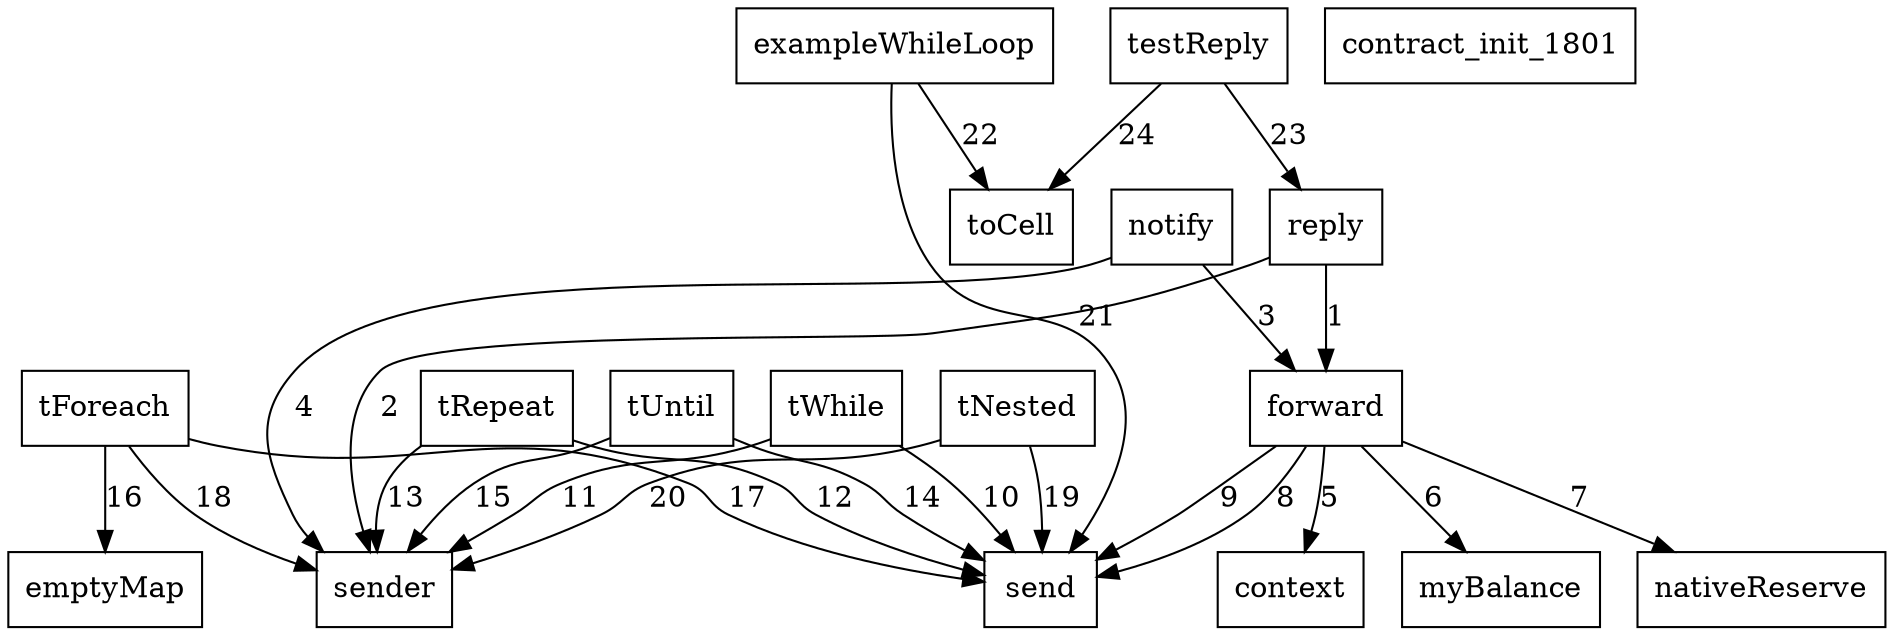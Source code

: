 digraph "CallGraph" {
    node [shape=box];
    node_1 [label="reply"];
    node_2 [label="notify"];
    node_3 [label="forward"];
    node_4 [label="tWhile"];
    node_5 [label="tRepeat"];
    node_6 [label="tUntil"];
    node_7 [label="tForeach"];
    node_8 [label="tNested"];
    node_9 [label="contract_init_1801"];
    node_10 [label="exampleWhileLoop"];
    node_11 [label="testReply"];
    node_12 [label="sender"];
    node_13 [label="context"];
    node_14 [label="myBalance"];
    node_15 [label="nativeReserve"];
    node_16 [label="send"];
    node_17 [label="emptyMap"];
    node_18 [label="toCell"];
    node_1 -> node_3 [label="1"];
    node_1 -> node_12 [label="2"];
    node_2 -> node_3 [label="3"];
    node_2 -> node_12 [label="4"];
    node_3 -> node_13 [label="5"];
    node_3 -> node_14 [label="6"];
    node_3 -> node_15 [label="7"];
    node_3 -> node_16 [label="8"];
    node_3 -> node_16 [label="9"];
    node_4 -> node_16 [label="10"];
    node_4 -> node_12 [label="11"];
    node_5 -> node_16 [label="12"];
    node_5 -> node_12 [label="13"];
    node_6 -> node_16 [label="14"];
    node_6 -> node_12 [label="15"];
    node_7 -> node_17 [label="16"];
    node_7 -> node_16 [label="17"];
    node_7 -> node_12 [label="18"];
    node_8 -> node_16 [label="19"];
    node_8 -> node_12 [label="20"];
    node_10 -> node_16 [label="21"];
    node_10 -> node_18 [label="22"];
    node_11 -> node_1 [label="23"];
    node_11 -> node_18 [label="24"];
}
